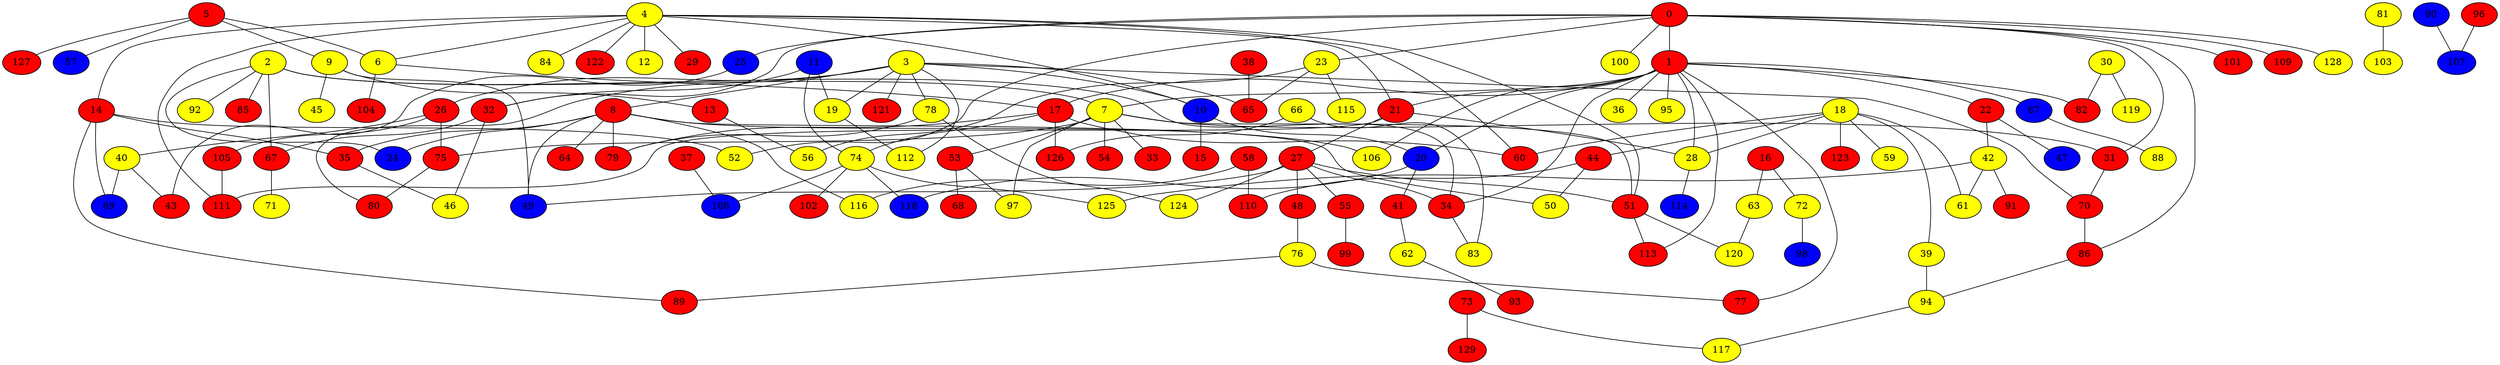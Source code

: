 graph {
0 [style = filled fillcolor = red];
1 [style = filled fillcolor = red];
2 [style = filled fillcolor = yellow];
3 [style = filled fillcolor = yellow];
4 [style = filled fillcolor = yellow];
5 [style = filled fillcolor = red];
6 [style = filled fillcolor = yellow];
7 [style = filled fillcolor = yellow];
8 [style = filled fillcolor = red];
9 [style = filled fillcolor = yellow];
10 [style = filled fillcolor = blue];
11 [style = filled fillcolor = blue];
12 [style = filled fillcolor = yellow];
13 [style = filled fillcolor = red];
14 [style = filled fillcolor = red];
15 [style = filled fillcolor = red];
16 [style = filled fillcolor = red];
17 [style = filled fillcolor = red];
18 [style = filled fillcolor = yellow];
19 [style = filled fillcolor = yellow];
20 [style = filled fillcolor = blue];
21 [style = filled fillcolor = red];
22 [style = filled fillcolor = red];
23 [style = filled fillcolor = yellow];
24 [style = filled fillcolor = blue];
25 [style = filled fillcolor = blue];
26 [style = filled fillcolor = red];
27 [style = filled fillcolor = red];
28 [style = filled fillcolor = yellow];
29 [style = filled fillcolor = red];
30 [style = filled fillcolor = yellow];
31 [style = filled fillcolor = red];
32 [style = filled fillcolor = red];
33 [style = filled fillcolor = red];
34 [style = filled fillcolor = red];
35 [style = filled fillcolor = red];
36 [style = filled fillcolor = yellow];
37 [style = filled fillcolor = red];
38 [style = filled fillcolor = red];
39 [style = filled fillcolor = yellow];
40 [style = filled fillcolor = yellow];
41 [style = filled fillcolor = red];
42 [style = filled fillcolor = yellow];
43 [style = filled fillcolor = red];
44 [style = filled fillcolor = red];
45 [style = filled fillcolor = yellow];
46 [style = filled fillcolor = yellow];
47 [style = filled fillcolor = blue];
48 [style = filled fillcolor = red];
49 [style = filled fillcolor = blue];
50 [style = filled fillcolor = yellow];
51 [style = filled fillcolor = red];
52 [style = filled fillcolor = yellow];
53 [style = filled fillcolor = red];
54 [style = filled fillcolor = red];
55 [style = filled fillcolor = red];
56 [style = filled fillcolor = yellow];
57 [style = filled fillcolor = blue];
58 [style = filled fillcolor = red];
59 [style = filled fillcolor = yellow];
60 [style = filled fillcolor = red];
61 [style = filled fillcolor = yellow];
62 [style = filled fillcolor = yellow];
63 [style = filled fillcolor = yellow];
64 [style = filled fillcolor = red];
65 [style = filled fillcolor = red];
66 [style = filled fillcolor = yellow];
67 [style = filled fillcolor = red];
68 [style = filled fillcolor = red];
69 [style = filled fillcolor = blue];
70 [style = filled fillcolor = red];
71 [style = filled fillcolor = yellow];
72 [style = filled fillcolor = yellow];
73 [style = filled fillcolor = red];
74 [style = filled fillcolor = yellow];
75 [style = filled fillcolor = red];
76 [style = filled fillcolor = yellow];
77 [style = filled fillcolor = red];
78 [style = filled fillcolor = yellow];
79 [style = filled fillcolor = red];
80 [style = filled fillcolor = red];
81 [style = filled fillcolor = yellow];
82 [style = filled fillcolor = red];
83 [style = filled fillcolor = yellow];
84 [style = filled fillcolor = yellow];
85 [style = filled fillcolor = red];
86 [style = filled fillcolor = red];
87 [style = filled fillcolor = blue];
88 [style = filled fillcolor = yellow];
89 [style = filled fillcolor = red];
90 [style = filled fillcolor = blue];
91 [style = filled fillcolor = red];
92 [style = filled fillcolor = yellow];
93 [style = filled fillcolor = red];
94 [style = filled fillcolor = yellow];
95 [style = filled fillcolor = yellow];
96 [style = filled fillcolor = red];
97 [style = filled fillcolor = yellow];
98 [style = filled fillcolor = blue];
99 [style = filled fillcolor = red];
100 [style = filled fillcolor = yellow];
101 [style = filled fillcolor = red];
102 [style = filled fillcolor = red];
103 [style = filled fillcolor = yellow];
104 [style = filled fillcolor = red];
105 [style = filled fillcolor = red];
106 [style = filled fillcolor = yellow];
107 [style = filled fillcolor = blue];
108 [style = filled fillcolor = blue];
109 [style = filled fillcolor = red];
110 [style = filled fillcolor = red];
111 [style = filled fillcolor = red];
112 [style = filled fillcolor = yellow];
113 [style = filled fillcolor = red];
114 [style = filled fillcolor = blue];
115 [style = filled fillcolor = yellow];
116 [style = filled fillcolor = yellow];
117 [style = filled fillcolor = yellow];
118 [style = filled fillcolor = blue];
119 [style = filled fillcolor = yellow];
120 [style = filled fillcolor = yellow];
121 [style = filled fillcolor = red];
122 [style = filled fillcolor = red];
123 [style = filled fillcolor = red];
124 [style = filled fillcolor = yellow];
125 [style = filled fillcolor = yellow];
126 [style = filled fillcolor = red];
127 [style = filled fillcolor = red];
128 [style = filled fillcolor = yellow];
129 [style = filled fillcolor = red];
0 -- 31;
0 -- 25;
0 -- 23;
0 -- 1;
0 -- 32;
0 -- 52;
0 -- 86;
0 -- 100;
0 -- 101;
0 -- 109;
0 -- 128;
1 -- 7;
1 -- 17;
1 -- 20;
1 -- 21;
1 -- 22;
1 -- 28;
1 -- 34;
1 -- 36;
1 -- 77;
1 -- 82;
1 -- 87;
1 -- 95;
1 -- 106;
1 -- 113;
2 -- 7;
2 -- 24;
2 -- 34;
2 -- 67;
2 -- 85;
2 -- 92;
3 -- 8;
3 -- 10;
3 -- 19;
3 -- 26;
3 -- 65;
3 -- 70;
3 -- 78;
3 -- 80;
3 -- 112;
3 -- 121;
4 -- 6;
4 -- 10;
4 -- 12;
4 -- 14;
4 -- 21;
4 -- 29;
4 -- 51;
4 -- 60;
4 -- 84;
4 -- 111;
4 -- 122;
5 -- 6;
5 -- 9;
5 -- 57;
5 -- 127;
6 -- 17;
6 -- 104;
7 -- 31;
7 -- 33;
7 -- 51;
7 -- 53;
7 -- 54;
7 -- 75;
7 -- 97;
8 -- 24;
8 -- 35;
8 -- 49;
8 -- 50;
8 -- 64;
8 -- 79;
8 -- 106;
8 -- 116;
9 -- 13;
9 -- 45;
9 -- 49;
10 -- 15;
10 -- 20;
11 -- 19;
11 -- 32;
11 -- 74;
13 -- 56;
14 -- 35;
14 -- 52;
14 -- 69;
14 -- 89;
16 -- 63;
16 -- 72;
17 -- 60;
17 -- 74;
17 -- 79;
17 -- 126;
18 -- 28;
18 -- 39;
18 -- 44;
18 -- 59;
18 -- 60;
18 -- 61;
18 -- 123;
19 -- 112;
20 -- 41;
20 -- 118;
21 -- 27;
21 -- 28;
21 -- 111;
22 -- 42;
22 -- 47;
23 -- 56;
23 -- 65;
23 -- 115;
25 -- 43;
26 -- 40;
26 -- 75;
26 -- 105;
27 -- 34;
27 -- 48;
27 -- 49;
27 -- 51;
27 -- 55;
27 -- 124;
28 -- 114;
30 -- 82;
30 -- 119;
31 -- 70;
32 -- 46;
32 -- 67;
34 -- 83;
35 -- 46;
37 -- 108;
38 -- 65;
39 -- 94;
40 -- 43;
40 -- 69;
41 -- 62;
42 -- 61;
42 -- 91;
42 -- 125;
44 -- 50;
44 -- 110;
48 -- 76;
51 -- 113;
51 -- 120;
53 -- 68;
53 -- 97;
55 -- 99;
58 -- 110;
58 -- 116;
62 -- 93;
63 -- 120;
66 -- 83;
66 -- 126;
67 -- 71;
70 -- 86;
72 -- 98;
73 -- 117;
73 -- 129;
74 -- 102;
74 -- 108;
74 -- 118;
74 -- 125;
75 -- 80;
76 -- 77;
76 -- 89;
78 -- 79;
78 -- 124;
81 -- 103;
86 -- 94;
87 -- 88;
90 -- 107;
94 -- 117;
96 -- 107;
105 -- 111;
}
